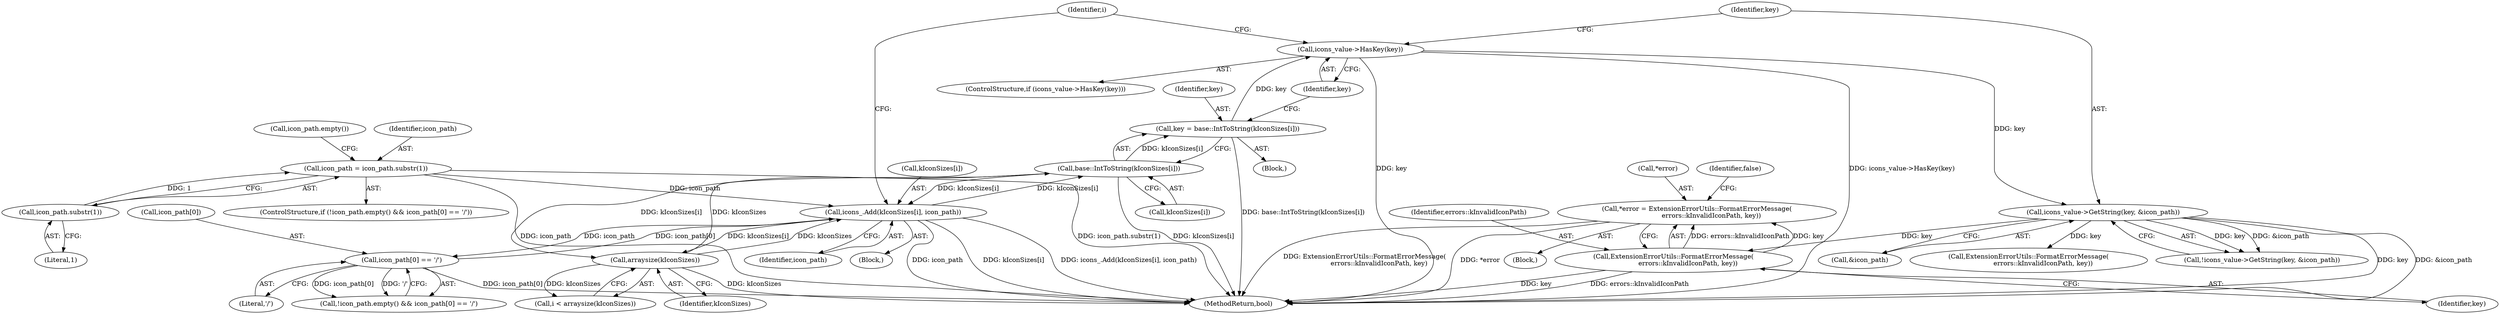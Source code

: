 digraph "0_Chrome_c63f2b7fe4fe2977f858a8e36d5f48db17eff2e7_30@pointer" {
"1000456" [label="(Call,*error = ExtensionErrorUtils::FormatErrorMessage(\n              errors::kInvalidIconPath, key))"];
"1000459" [label="(Call,ExtensionErrorUtils::FormatErrorMessage(\n              errors::kInvalidIconPath, key))"];
"1000451" [label="(Call,icons_value->GetString(key, &icon_path))"];
"1000445" [label="(Call,icons_value->HasKey(key))"];
"1000438" [label="(Call,key = base::IntToString(kIconSizes[i]))"];
"1000440" [label="(Call,base::IntToString(kIconSizes[i]))"];
"1000488" [label="(Call,icons_.Add(kIconSizes[i], icon_path))"];
"1000432" [label="(Call,arraysize(kIconSizes))"];
"1000473" [label="(Call,icon_path = icon_path.substr(1))"];
"1000475" [label="(Call,icon_path.substr(1))"];
"1000468" [label="(Call,icon_path[0] == '/')"];
"1000430" [label="(Call,i < arraysize(kIconSizes))"];
"1000433" [label="(Identifier,kIconSizes)"];
"1000445" [label="(Call,icons_value->HasKey(key))"];
"1000488" [label="(Call,icons_.Add(kIconSizes[i], icon_path))"];
"1000475" [label="(Call,icon_path.substr(1))"];
"1000451" [label="(Call,icons_value->GetString(key, &icon_path))"];
"1000478" [label="(Call,icon_path.empty())"];
"1000492" [label="(Identifier,icon_path)"];
"1000456" [label="(Call,*error = ExtensionErrorUtils::FormatErrorMessage(\n              errors::kInvalidIconPath, key))"];
"1000440" [label="(Call,base::IntToString(kIconSizes[i]))"];
"1000432" [label="(Call,arraysize(kIconSizes))"];
"1000453" [label="(Call,&icon_path)"];
"1000476" [label="(Literal,1)"];
"1000464" [label="(ControlStructure,if (!icon_path.empty() && icon_path[0] == '/'))"];
"1000463" [label="(Identifier,false)"];
"1000447" [label="(Block,)"];
"1000474" [label="(Identifier,icon_path)"];
"1000457" [label="(Call,*error)"];
"1000468" [label="(Call,icon_path[0] == '/')"];
"1000436" [label="(Block,)"];
"1000446" [label="(Identifier,key)"];
"1000444" [label="(ControlStructure,if (icons_value->HasKey(key)))"];
"1000465" [label="(Call,!icon_path.empty() && icon_path[0] == '/')"];
"1000438" [label="(Call,key = base::IntToString(kIconSizes[i]))"];
"1000461" [label="(Identifier,key)"];
"1000489" [label="(Call,kIconSizes[i])"];
"1000483" [label="(Call,ExtensionErrorUtils::FormatErrorMessage(\n              errors::kInvalidIconPath, key))"];
"1000455" [label="(Block,)"];
"1000435" [label="(Identifier,i)"];
"1000473" [label="(Call,icon_path = icon_path.substr(1))"];
"1000460" [label="(Identifier,errors::kInvalidIconPath)"];
"1000459" [label="(Call,ExtensionErrorUtils::FormatErrorMessage(\n              errors::kInvalidIconPath, key))"];
"1002448" [label="(MethodReturn,bool)"];
"1000469" [label="(Call,icon_path[0])"];
"1000472" [label="(Literal,'/')"];
"1000452" [label="(Identifier,key)"];
"1000450" [label="(Call,!icons_value->GetString(key, &icon_path))"];
"1000439" [label="(Identifier,key)"];
"1000441" [label="(Call,kIconSizes[i])"];
"1000456" -> "1000455"  [label="AST: "];
"1000456" -> "1000459"  [label="CFG: "];
"1000457" -> "1000456"  [label="AST: "];
"1000459" -> "1000456"  [label="AST: "];
"1000463" -> "1000456"  [label="CFG: "];
"1000456" -> "1002448"  [label="DDG: ExtensionErrorUtils::FormatErrorMessage(\n              errors::kInvalidIconPath, key)"];
"1000456" -> "1002448"  [label="DDG: *error"];
"1000459" -> "1000456"  [label="DDG: errors::kInvalidIconPath"];
"1000459" -> "1000456"  [label="DDG: key"];
"1000459" -> "1000461"  [label="CFG: "];
"1000460" -> "1000459"  [label="AST: "];
"1000461" -> "1000459"  [label="AST: "];
"1000459" -> "1002448"  [label="DDG: key"];
"1000459" -> "1002448"  [label="DDG: errors::kInvalidIconPath"];
"1000451" -> "1000459"  [label="DDG: key"];
"1000451" -> "1000450"  [label="AST: "];
"1000451" -> "1000453"  [label="CFG: "];
"1000452" -> "1000451"  [label="AST: "];
"1000453" -> "1000451"  [label="AST: "];
"1000450" -> "1000451"  [label="CFG: "];
"1000451" -> "1002448"  [label="DDG: key"];
"1000451" -> "1002448"  [label="DDG: &icon_path"];
"1000451" -> "1000450"  [label="DDG: key"];
"1000451" -> "1000450"  [label="DDG: &icon_path"];
"1000445" -> "1000451"  [label="DDG: key"];
"1000451" -> "1000483"  [label="DDG: key"];
"1000445" -> "1000444"  [label="AST: "];
"1000445" -> "1000446"  [label="CFG: "];
"1000446" -> "1000445"  [label="AST: "];
"1000452" -> "1000445"  [label="CFG: "];
"1000435" -> "1000445"  [label="CFG: "];
"1000445" -> "1002448"  [label="DDG: key"];
"1000445" -> "1002448"  [label="DDG: icons_value->HasKey(key)"];
"1000438" -> "1000445"  [label="DDG: key"];
"1000438" -> "1000436"  [label="AST: "];
"1000438" -> "1000440"  [label="CFG: "];
"1000439" -> "1000438"  [label="AST: "];
"1000440" -> "1000438"  [label="AST: "];
"1000446" -> "1000438"  [label="CFG: "];
"1000438" -> "1002448"  [label="DDG: base::IntToString(kIconSizes[i])"];
"1000440" -> "1000438"  [label="DDG: kIconSizes[i]"];
"1000440" -> "1000441"  [label="CFG: "];
"1000441" -> "1000440"  [label="AST: "];
"1000440" -> "1002448"  [label="DDG: kIconSizes[i]"];
"1000440" -> "1000432"  [label="DDG: kIconSizes[i]"];
"1000488" -> "1000440"  [label="DDG: kIconSizes[i]"];
"1000432" -> "1000440"  [label="DDG: kIconSizes"];
"1000440" -> "1000488"  [label="DDG: kIconSizes[i]"];
"1000488" -> "1000447"  [label="AST: "];
"1000488" -> "1000492"  [label="CFG: "];
"1000489" -> "1000488"  [label="AST: "];
"1000492" -> "1000488"  [label="AST: "];
"1000435" -> "1000488"  [label="CFG: "];
"1000488" -> "1002448"  [label="DDG: kIconSizes[i]"];
"1000488" -> "1002448"  [label="DDG: icons_.Add(kIconSizes[i], icon_path)"];
"1000488" -> "1002448"  [label="DDG: icon_path"];
"1000488" -> "1000432"  [label="DDG: kIconSizes[i]"];
"1000488" -> "1000468"  [label="DDG: icon_path"];
"1000432" -> "1000488"  [label="DDG: kIconSizes"];
"1000473" -> "1000488"  [label="DDG: icon_path"];
"1000468" -> "1000488"  [label="DDG: icon_path[0]"];
"1000432" -> "1000430"  [label="AST: "];
"1000432" -> "1000433"  [label="CFG: "];
"1000433" -> "1000432"  [label="AST: "];
"1000430" -> "1000432"  [label="CFG: "];
"1000432" -> "1002448"  [label="DDG: kIconSizes"];
"1000432" -> "1000430"  [label="DDG: kIconSizes"];
"1000473" -> "1000464"  [label="AST: "];
"1000473" -> "1000475"  [label="CFG: "];
"1000474" -> "1000473"  [label="AST: "];
"1000475" -> "1000473"  [label="AST: "];
"1000478" -> "1000473"  [label="CFG: "];
"1000473" -> "1002448"  [label="DDG: icon_path"];
"1000473" -> "1002448"  [label="DDG: icon_path.substr(1)"];
"1000475" -> "1000473"  [label="DDG: 1"];
"1000475" -> "1000476"  [label="CFG: "];
"1000476" -> "1000475"  [label="AST: "];
"1000468" -> "1000465"  [label="AST: "];
"1000468" -> "1000472"  [label="CFG: "];
"1000469" -> "1000468"  [label="AST: "];
"1000472" -> "1000468"  [label="AST: "];
"1000465" -> "1000468"  [label="CFG: "];
"1000468" -> "1002448"  [label="DDG: icon_path[0]"];
"1000468" -> "1000465"  [label="DDG: icon_path[0]"];
"1000468" -> "1000465"  [label="DDG: '/'"];
}

